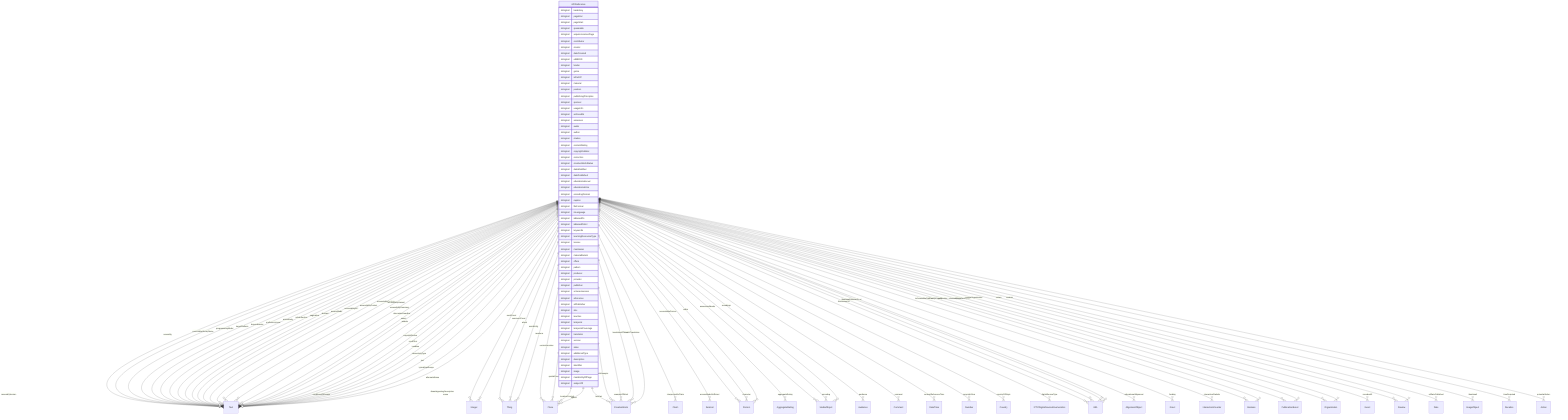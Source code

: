 erDiagram
APIReference {
    stringList backstory  
    stringList pageEnd  
    stringList pageStart  
    stringList speakable  
    stringList acquireLicensePage  
    stringList contributor  
    stringList creator  
    stringList dateCreated  
    stringList editEIDR  
    stringList funder  
    stringList genre  
    stringList isPartOf  
    stringList material  
    stringList position  
    stringList publishingPrinciples  
    stringList sponsor  
    stringList usageInfo  
    stringList archivedAt  
    stringList assesses  
    stringList audio  
    stringList author  
    stringList citation  
    stringList contentRating  
    stringList copyrightHolder  
    stringList correction  
    stringList creativeWorkStatus  
    stringList dateModified  
    stringList datePublished  
    stringList educationalLevel  
    stringList educationalUse  
    stringList encodingFormat  
    stringList expires  
    stringList fileFormat  
    stringList inLanguage  
    stringList isBasedOn  
    stringList isBasedOnUrl  
    stringList keywords  
    stringList learningResourceType  
    stringList license  
    stringList maintainer  
    stringList materialExtent  
    stringList offers  
    stringList pattern  
    stringList producer  
    stringList provider  
    stringList publisher  
    stringList schemaVersion  
    stringList sdLicense  
    stringList sdPublisher  
    stringList size  
    stringList teaches  
    stringList temporal  
    stringList temporalCoverage  
    stringList translator  
    stringList version  
    stringList video  
    stringList additionalType  
    stringList description  
    stringList identifier  
    stringList image  
    stringList mainEntityOfPage  
    stringList subjectOf  
}

APIReference ||--}o Text : "assembly"
APIReference ||--}o Text : "assemblyVersion"
APIReference ||--}o Text : "executableLibraryName"
APIReference ||--}o Text : "programmingModel"
APIReference ||--}o Text : "targetPlatform"
APIReference ||--}o Text : "dependencies"
APIReference ||--}o Text : "proficiencyLevel"
APIReference ||--}o Text : "articleBody"
APIReference ||--}o Text : "articleSection"
APIReference ||--}o Text : "pagination"
APIReference ||--}o Integer : "wordCount"
APIReference ||--}o Thing : "about"
APIReference ||--}o Place : "contentLocation"
APIReference ||--}o CreativeWork : "hasPart"
APIReference ||--}o Claim : "interpretedAsClaim"
APIReference ||--}o Thing : "mainEntity"
APIReference ||--}o Place : "spatialCoverage"
APIReference ||--}o CreativeWork : "workExample"
APIReference ||--}o Text : "abstract"
APIReference ||--}o Text : "accessMode"
APIReference ||--}o ItemList : "accessModeSufficient"
APIReference ||--}o Text : "accessibilityAPI"
APIReference ||--}o Text : "accessibilityControl"
APIReference ||--}o Text : "accessibilityFeature"
APIReference ||--}o Text : "accessibilityHazard"
APIReference ||--}o Text : "accessibilitySummary"
APIReference ||--}o Person : "accountablePerson"
APIReference ||--}o AggregateRating : "aggregateRating"
APIReference ||--}o Text : "alternativeHeadline"
APIReference ||--}o MediaObject : "associatedMedia"
APIReference ||--}o Audience : "audience"
APIReference ||--}o Text : "award"
APIReference ||--}o Text : "awards"
APIReference ||--}o Person : "character"
APIReference ||--}o Comment : "comment"
APIReference ||--}o Integer : "commentCount"
APIReference ||--}o Text : "conditionsOfAccess"
APIReference ||--}o DateTime : "contentReferenceTime"
APIReference ||--}o Text : "copyrightNotice"
APIReference ||--}o Number : "copyrightYear"
APIReference ||--}o Country : "countryOfOrigin"
APIReference ||--}o Text : "creditText"
APIReference ||--}o IPTCDigitalSourceEnumeration : "digitalSourceType"
APIReference ||--}o URL : "discussionUrl"
APIReference ||--}o Person : "editor"
APIReference ||--}o AlignmentObject : "educationalAlignment"
APIReference ||--}o MediaObject : "encoding"
APIReference ||--}o MediaObject : "encodings"
APIReference ||--}o CreativeWork : "exampleOfWork"
APIReference ||--}o Grant : "funding"
APIReference ||--}o Text : "headline"
APIReference ||--}o InteractionCounter : "interactionStatistic"
APIReference ||--}o Text : "interactivityType"
APIReference ||--}o Boolean : "isAccessibleForFree"
APIReference ||--}o Boolean : "isFamilyFriendly"
APIReference ||--}o Place : "locationCreated"
APIReference ||--}o Thing : "mentions"
APIReference ||--}o PublicationEvent : "publication"
APIReference ||--}o Organization : "publisherImprint"
APIReference ||--}o Event : "recordedAt"
APIReference ||--}o PublicationEvent : "releasedEvent"
APIReference ||--}o Review : "review"
APIReference ||--}o Review : "reviews"
APIReference ||--}o Date : "sdDatePublished"
APIReference ||--}o Organization : "sourceOrganization"
APIReference ||--}o Place : "spatial"
APIReference ||--}o Text : "text"
APIReference ||--}o ImageObject : "thumbnail"
APIReference ||--}o URL : "thumbnailUrl"
APIReference ||--}o Duration : "timeRequired"
APIReference ||--}o CreativeWork : "translationOfWork"
APIReference ||--}o Text : "typicalAgeRange"
APIReference ||--}o CreativeWork : "workTranslation"
APIReference ||--}o Text : "alternateName"
APIReference ||--}o Text : "disambiguatingDescription"
APIReference ||--}o Text : "name"
APIReference ||--}o URL : "sameAs"
APIReference ||--}o Action : "potentialAction"
APIReference ||--}o URL : "url"